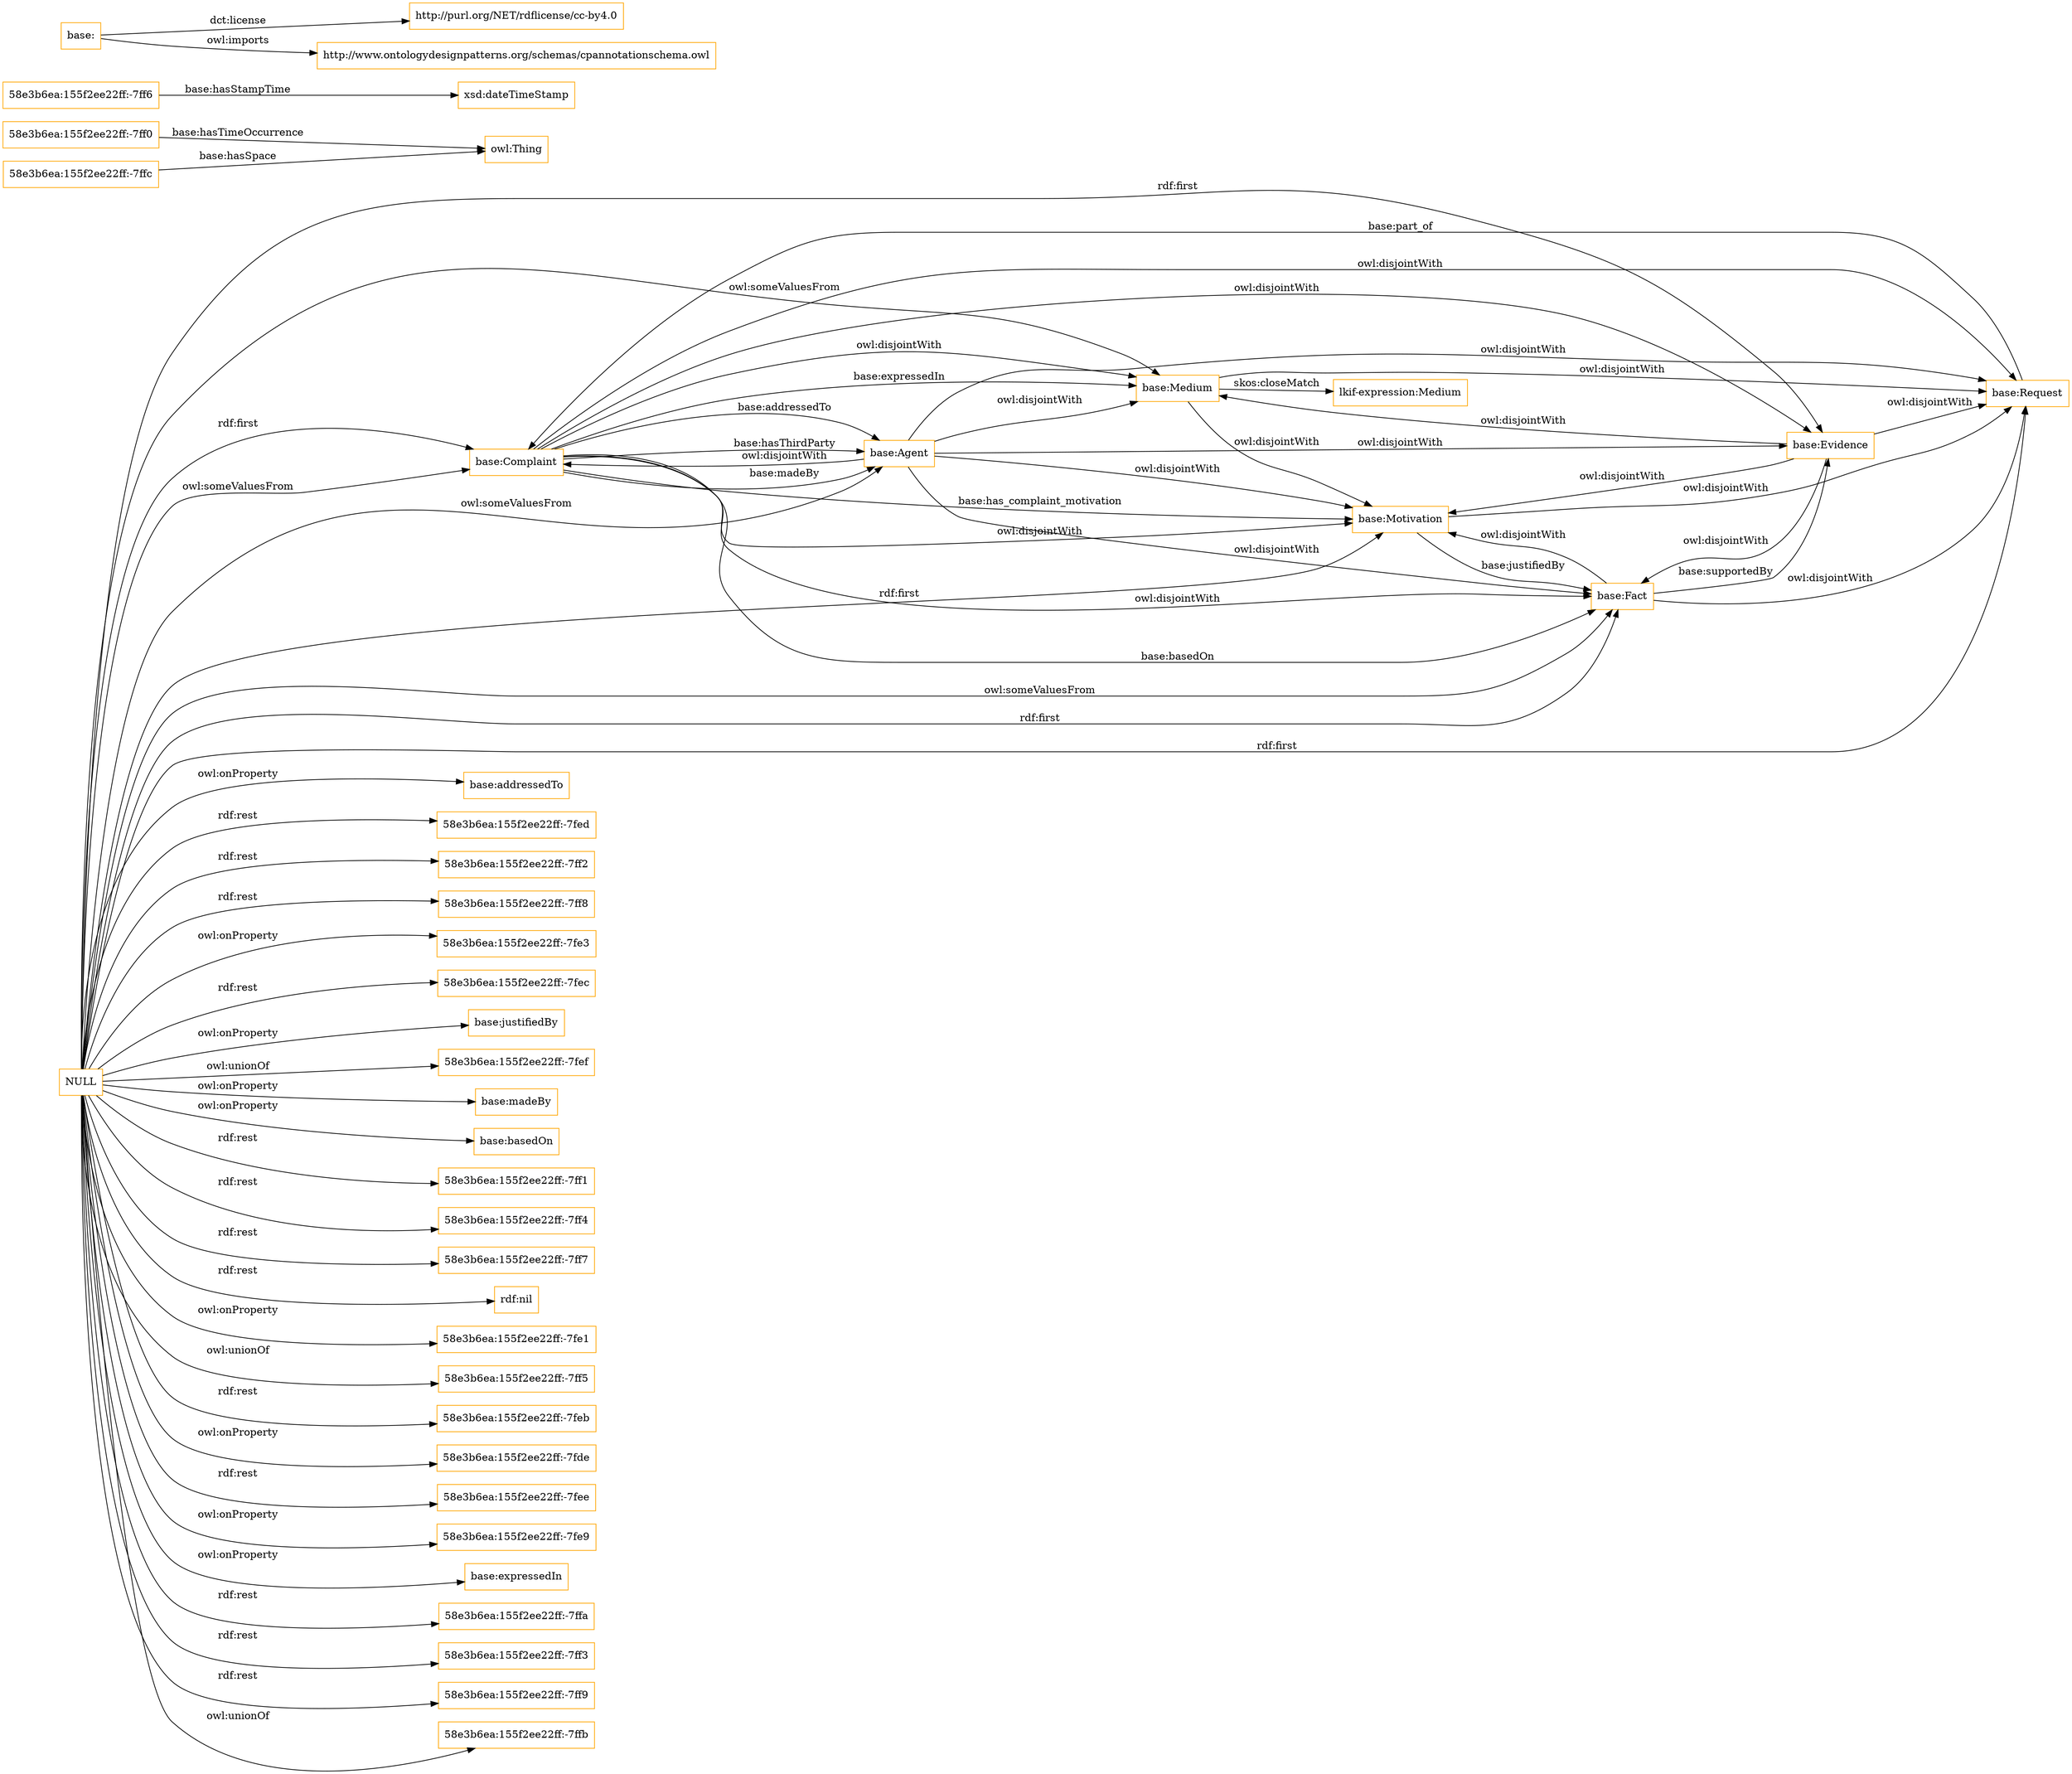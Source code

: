 digraph ar2dtool_diagram { 
rankdir=LR;
size="1501"
node [shape = rectangle, color="orange"]; "base:Complaint" "58e3b6ea:155f2ee22ff:-7ff0" "base:Medium" "base:Evidence" "base:Agent" "58e3b6ea:155f2ee22ff:-7ff6" "base:Fact" "58e3b6ea:155f2ee22ff:-7ffc" "base:Request" "base:Motivation" ; /*classes style*/
	"NULL" -> "base:addressedTo" [ label = "owl:onProperty" ];
	"NULL" -> "58e3b6ea:155f2ee22ff:-7fed" [ label = "rdf:rest" ];
	"NULL" -> "base:Agent" [ label = "owl:someValuesFrom" ];
	"NULL" -> "base:Motivation" [ label = "rdf:first" ];
	"NULL" -> "58e3b6ea:155f2ee22ff:-7ff2" [ label = "rdf:rest" ];
	"NULL" -> "58e3b6ea:155f2ee22ff:-7ff8" [ label = "rdf:rest" ];
	"NULL" -> "58e3b6ea:155f2ee22ff:-7fe3" [ label = "owl:onProperty" ];
	"NULL" -> "base:Evidence" [ label = "rdf:first" ];
	"NULL" -> "58e3b6ea:155f2ee22ff:-7fec" [ label = "rdf:rest" ];
	"NULL" -> "base:Fact" [ label = "owl:someValuesFrom" ];
	"NULL" -> "base:Complaint" [ label = "rdf:first" ];
	"NULL" -> "base:justifiedBy" [ label = "owl:onProperty" ];
	"NULL" -> "58e3b6ea:155f2ee22ff:-7fef" [ label = "owl:unionOf" ];
	"NULL" -> "base:madeBy" [ label = "owl:onProperty" ];
	"NULL" -> "base:basedOn" [ label = "owl:onProperty" ];
	"NULL" -> "58e3b6ea:155f2ee22ff:-7ff1" [ label = "rdf:rest" ];
	"NULL" -> "58e3b6ea:155f2ee22ff:-7ff4" [ label = "rdf:rest" ];
	"NULL" -> "58e3b6ea:155f2ee22ff:-7ff7" [ label = "rdf:rest" ];
	"NULL" -> "base:Complaint" [ label = "owl:someValuesFrom" ];
	"NULL" -> "rdf:nil" [ label = "rdf:rest" ];
	"NULL" -> "58e3b6ea:155f2ee22ff:-7fe1" [ label = "owl:onProperty" ];
	"NULL" -> "58e3b6ea:155f2ee22ff:-7ff5" [ label = "owl:unionOf" ];
	"NULL" -> "58e3b6ea:155f2ee22ff:-7feb" [ label = "rdf:rest" ];
	"NULL" -> "58e3b6ea:155f2ee22ff:-7fde" [ label = "owl:onProperty" ];
	"NULL" -> "58e3b6ea:155f2ee22ff:-7fee" [ label = "rdf:rest" ];
	"NULL" -> "base:Request" [ label = "rdf:first" ];
	"NULL" -> "58e3b6ea:155f2ee22ff:-7fe9" [ label = "owl:onProperty" ];
	"NULL" -> "base:expressedIn" [ label = "owl:onProperty" ];
	"NULL" -> "base:Medium" [ label = "owl:someValuesFrom" ];
	"NULL" -> "58e3b6ea:155f2ee22ff:-7ffa" [ label = "rdf:rest" ];
	"NULL" -> "58e3b6ea:155f2ee22ff:-7ff3" [ label = "rdf:rest" ];
	"NULL" -> "58e3b6ea:155f2ee22ff:-7ff9" [ label = "rdf:rest" ];
	"NULL" -> "base:Fact" [ label = "rdf:first" ];
	"NULL" -> "58e3b6ea:155f2ee22ff:-7ffb" [ label = "owl:unionOf" ];
	"base:Fact" -> "base:Request" [ label = "owl:disjointWith" ];
	"base:Fact" -> "base:Motivation" [ label = "owl:disjointWith" ];
	"base:Motivation" -> "base:Request" [ label = "owl:disjointWith" ];
	"base:Evidence" -> "base:Request" [ label = "owl:disjointWith" ];
	"base:Evidence" -> "base:Motivation" [ label = "owl:disjointWith" ];
	"base:Evidence" -> "base:Medium" [ label = "owl:disjointWith" ];
	"base:Evidence" -> "base:Fact" [ label = "owl:disjointWith" ];
	"base:Complaint" -> "base:Motivation" [ label = "owl:disjointWith" ];
	"base:Complaint" -> "base:Fact" [ label = "owl:disjointWith" ];
	"base:Complaint" -> "base:Request" [ label = "owl:disjointWith" ];
	"base:Complaint" -> "base:Evidence" [ label = "owl:disjointWith" ];
	"base:Complaint" -> "base:Medium" [ label = "owl:disjointWith" ];
	"base:Agent" -> "base:Medium" [ label = "owl:disjointWith" ];
	"base:Agent" -> "base:Evidence" [ label = "owl:disjointWith" ];
	"base:Agent" -> "base:Request" [ label = "owl:disjointWith" ];
	"base:Agent" -> "base:Complaint" [ label = "owl:disjointWith" ];
	"base:Agent" -> "base:Motivation" [ label = "owl:disjointWith" ];
	"base:Agent" -> "base:Fact" [ label = "owl:disjointWith" ];
	"base:Medium" -> "lkif-expression:Medium" [ label = "skos:closeMatch" ];
	"base:Medium" -> "base:Request" [ label = "owl:disjointWith" ];
	"base:Medium" -> "base:Motivation" [ label = "owl:disjointWith" ];
	"base:" -> "http://purl.org/NET/rdflicense/cc-by4.0" [ label = "dct:license" ];
	"base:" -> "http://www.ontologydesignpatterns.org/schemas/cpannotationschema.owl" [ label = "owl:imports" ];
	"base:Complaint" -> "base:Agent" [ label = "base:madeBy" ];
	"base:Motivation" -> "base:Fact" [ label = "base:justifiedBy" ];
	"58e3b6ea:155f2ee22ff:-7ff0" -> "owl:Thing" [ label = "base:hasTimeOccurrence" ];
	"base:Complaint" -> "base:Agent" [ label = "base:addressedTo" ];
	"base:Complaint" -> "base:Medium" [ label = "base:expressedIn" ];
	"58e3b6ea:155f2ee22ff:-7ffc" -> "owl:Thing" [ label = "base:hasSpace" ];
	"base:Request" -> "base:Complaint" [ label = "base:part_of" ];
	"base:Complaint" -> "base:Fact" [ label = "base:basedOn" ];
	"base:Complaint" -> "base:Motivation" [ label = "base:has_complaint_motivation" ];
	"base:Fact" -> "base:Evidence" [ label = "base:supportedBy" ];
	"base:Complaint" -> "base:Agent" [ label = "base:hasThirdParty" ];
	"58e3b6ea:155f2ee22ff:-7ff6" -> "xsd:dateTimeStamp" [ label = "base:hasStampTime" ];

}
